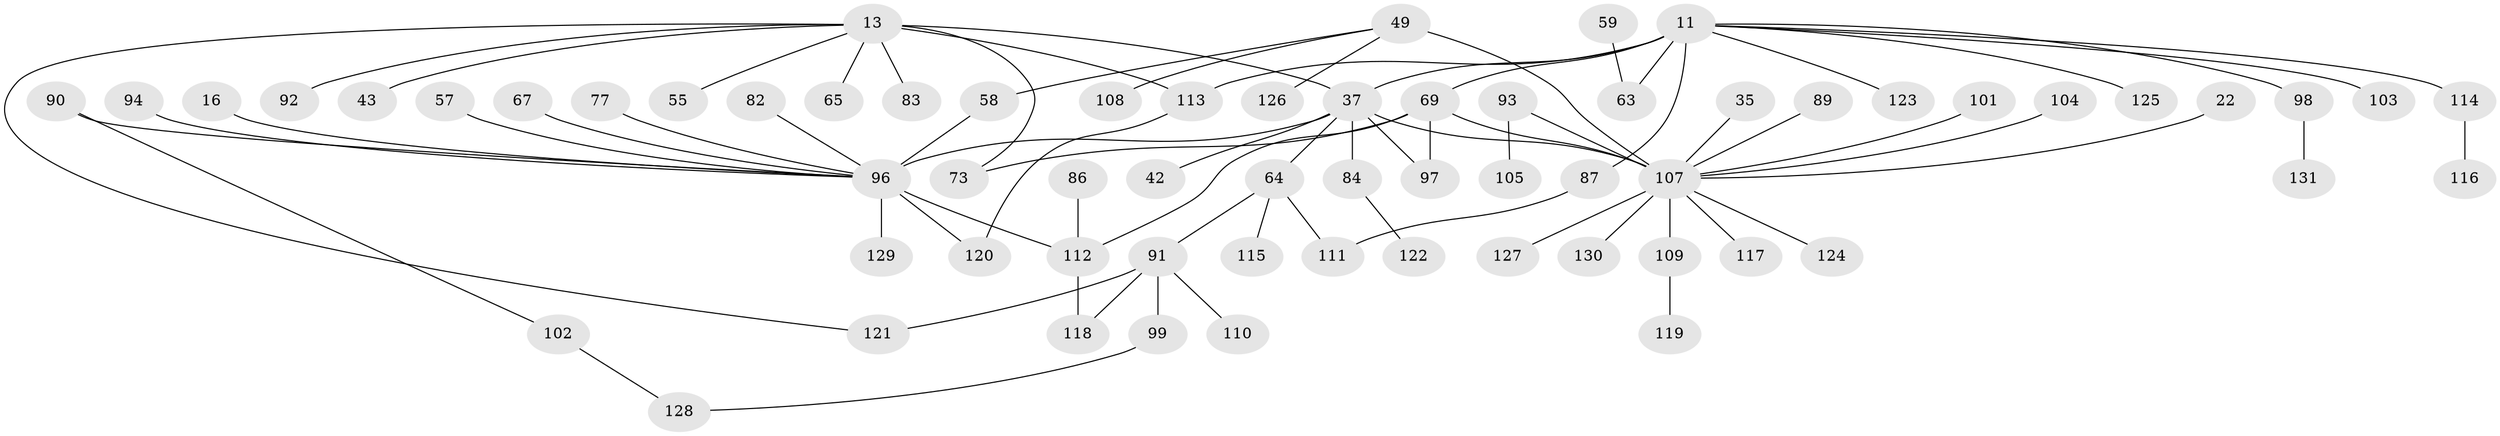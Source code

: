 // original degree distribution, {8: 0.015267175572519083, 6: 0.061068702290076333, 5: 0.03816793893129771, 3: 0.1297709923664122, 1: 0.3816793893129771, 4: 0.030534351145038167, 10: 0.007633587786259542, 2: 0.33587786259541985}
// Generated by graph-tools (version 1.1) at 2025/41/03/09/25 04:41:51]
// undirected, 65 vertices, 75 edges
graph export_dot {
graph [start="1"]
  node [color=gray90,style=filled];
  11 [super="+7"];
  13;
  16;
  22;
  35;
  37 [super="+31+2"];
  42;
  43 [super="+19"];
  49 [super="+20"];
  55 [super="+18"];
  57;
  58;
  59;
  63 [super="+45"];
  64 [super="+9"];
  65;
  67;
  69 [super="+14+60"];
  73;
  77;
  82 [super="+46"];
  83;
  84;
  86;
  87;
  89;
  90;
  91 [super="+29+66"];
  92;
  93;
  94 [super="+71"];
  96 [super="+3+6+21+85+72"];
  97 [super="+40+54+76"];
  98;
  99;
  101;
  102;
  103;
  104;
  105;
  107 [super="+100+70+23"];
  108;
  109 [super="+47"];
  110;
  111 [super="+50"];
  112 [super="+80+53+68"];
  113 [super="+61+62+25+32+81"];
  114 [super="+78"];
  115 [super="+75"];
  116;
  117;
  118;
  119;
  120 [super="+48"];
  121 [super="+106"];
  122;
  123;
  124;
  125;
  126 [super="+51"];
  127;
  128;
  129;
  130;
  131;
  11 -- 123;
  11 -- 125;
  11 -- 63 [weight=2];
  11 -- 98;
  11 -- 103;
  11 -- 87;
  11 -- 69 [weight=2];
  11 -- 113;
  11 -- 114;
  11 -- 37;
  13 -- 65;
  13 -- 83;
  13 -- 92;
  13 -- 73;
  13 -- 113;
  13 -- 55;
  13 -- 43;
  13 -- 37 [weight=2];
  13 -- 121;
  16 -- 96;
  22 -- 107;
  35 -- 107;
  37 -- 96 [weight=4];
  37 -- 64;
  37 -- 97;
  37 -- 42;
  37 -- 107;
  37 -- 84;
  49 -- 58;
  49 -- 108;
  49 -- 107 [weight=3];
  49 -- 126;
  57 -- 96;
  58 -- 96 [weight=2];
  59 -- 63;
  64 -- 91 [weight=2];
  64 -- 111;
  64 -- 115;
  67 -- 96;
  69 -- 73;
  69 -- 97;
  69 -- 107;
  69 -- 112;
  77 -- 96;
  82 -- 96;
  84 -- 122;
  86 -- 112;
  87 -- 111;
  89 -- 107;
  90 -- 102;
  90 -- 96;
  91 -- 118 [weight=2];
  91 -- 99;
  91 -- 110;
  91 -- 121;
  93 -- 105;
  93 -- 107;
  94 -- 96;
  96 -- 129;
  96 -- 112;
  96 -- 120;
  98 -- 131;
  99 -- 128;
  101 -- 107;
  102 -- 128;
  104 -- 107;
  107 -- 117;
  107 -- 124;
  107 -- 130;
  107 -- 127;
  107 -- 109;
  109 -- 119;
  112 -- 118;
  113 -- 120;
  114 -- 116;
}
